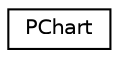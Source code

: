 digraph G
{
  edge [fontname="Helvetica",fontsize="10",labelfontname="Helvetica",labelfontsize="10"];
  node [fontname="Helvetica",fontsize="10",shape=record];
  rankdir=LR;
  Node1 [label="PChart",height=0.2,width=0.4,color="black", fillcolor="white", style="filled",URL="$d2/de5/structPChart.html"];
}
